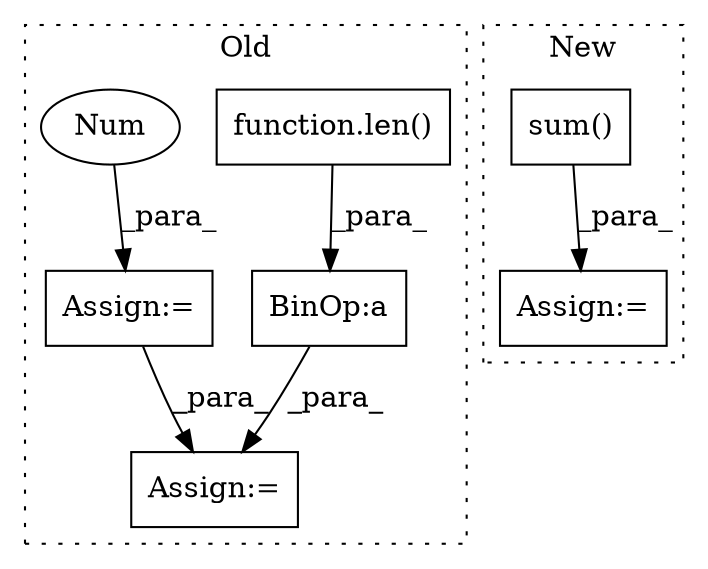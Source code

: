 digraph G {
subgraph cluster0 {
1 [label="function.len()" a="75" s="1397,1410" l="4,1" shape="box"];
4 [label="BinOp:a" a="82" s="1337" l="60" shape="box"];
5 [label="Assign:=" a="68" s="1332" l="4" shape="box"];
6 [label="Assign:=" a="68" s="1246" l="3" shape="box"];
7 [label="Num" a="76" s="1249" l="1" shape="ellipse"];
label = "Old";
style="dotted";
}
subgraph cluster1 {
2 [label="sum()" a="75" s="1530" l="22" shape="box"];
3 [label="Assign:=" a="68" s="1527" l="3" shape="box"];
label = "New";
style="dotted";
}
1 -> 4 [label="_para_"];
2 -> 3 [label="_para_"];
4 -> 5 [label="_para_"];
6 -> 5 [label="_para_"];
7 -> 6 [label="_para_"];
}